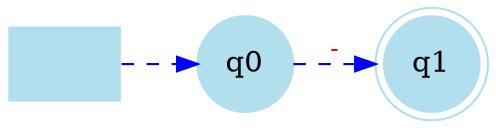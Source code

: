 digraph "automathon/Separador/automata_23_token" {
	graph [rankdir=LR]
	node [color=lightblue2 shape=circle style=filled]
	edge [color=blue fontcolor=red fontsize=12 style=dashed]
	"" [label="" shape=plaintext]
	q1 [label=q1 shape=doublecircle]
	q0 [label=q0 shape=circle]
	"" -> q0 [label=""]
	q0 -> q1 [label="-"]
}
